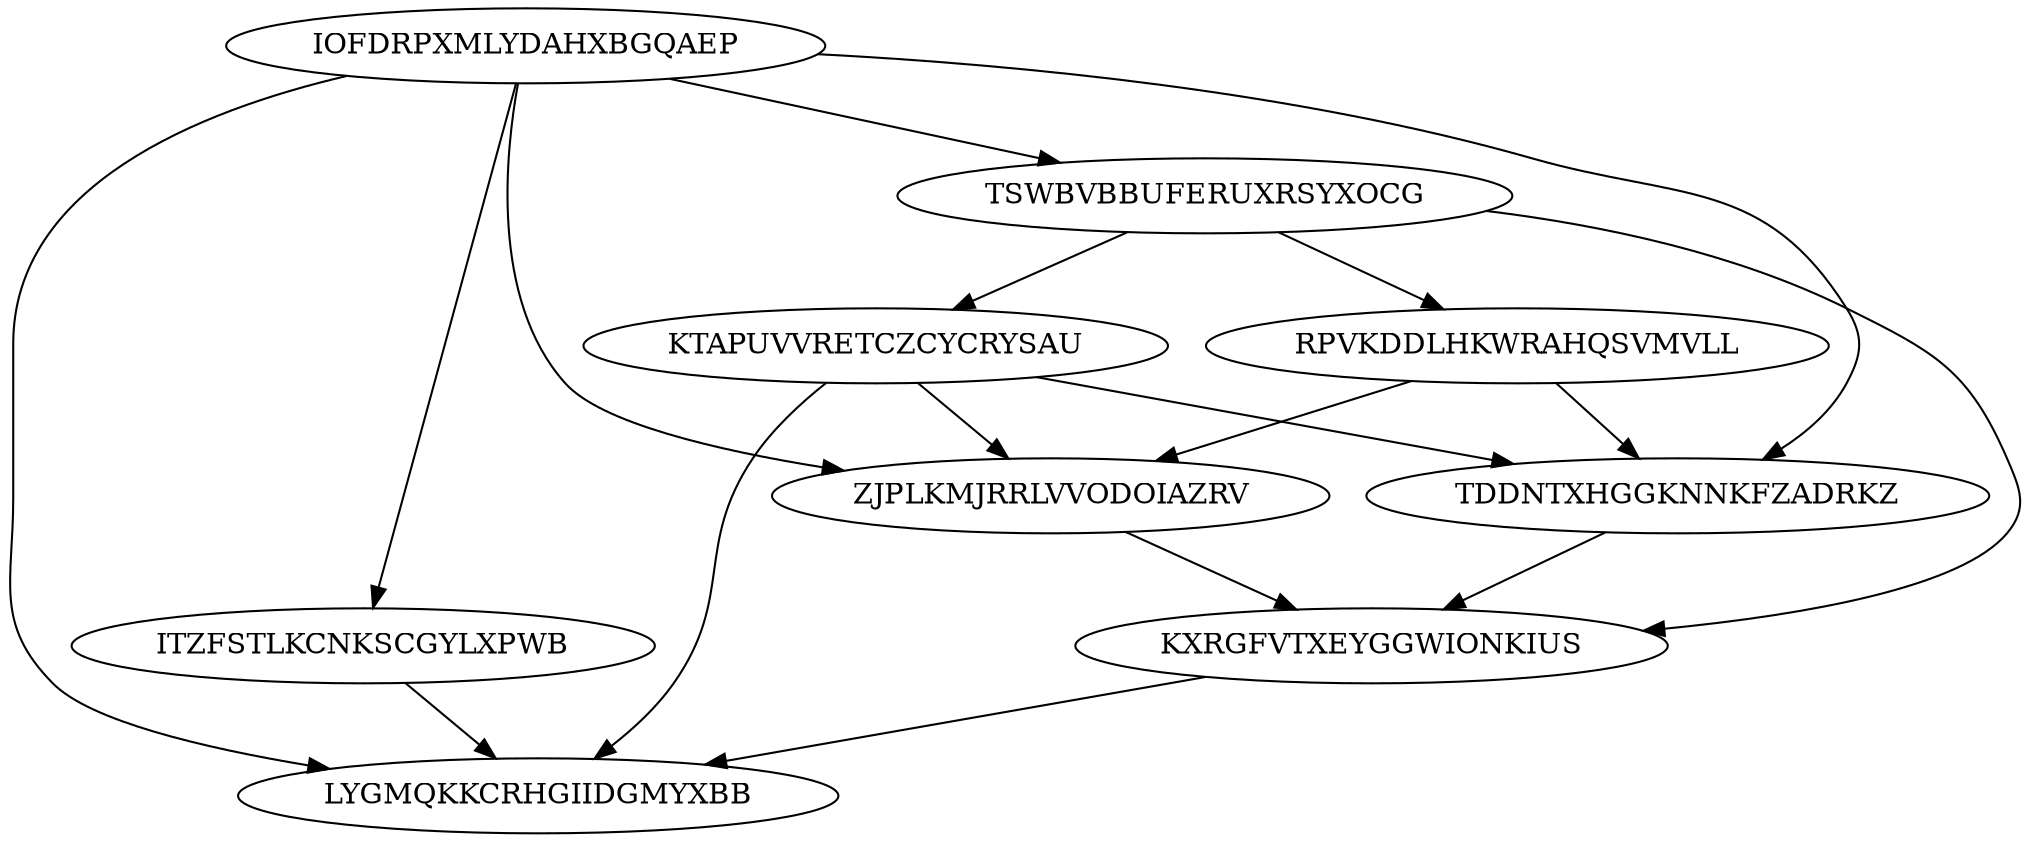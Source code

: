 digraph N9M17 {
	IOFDRPXMLYDAHXBGQAEP	[Weight=16];
	TSWBVBBUFERUXRSYXOCG	[Weight=20];
	ITZFSTLKCNKSCGYLXPWB	[Weight=11];
	RPVKDDLHKWRAHQSVMVLL	[Weight=10];
	KTAPUVVRETCZCYCRYSAU	[Weight=17];
	ZJPLKMJRRLVVODOIAZRV	[Weight=17];
	TDDNTXHGGKNNKFZADRKZ	[Weight=10];
	KXRGFVTXEYGGWIONKIUS	[Weight=20];
	LYGMQKKCRHGIIDGMYXBB	[Weight=13];
	KXRGFVTXEYGGWIONKIUS -> LYGMQKKCRHGIIDGMYXBB [Weight=20];
	IOFDRPXMLYDAHXBGQAEP -> ITZFSTLKCNKSCGYLXPWB [Weight=20];
	KTAPUVVRETCZCYCRYSAU -> TDDNTXHGGKNNKFZADRKZ [Weight=13];
	KTAPUVVRETCZCYCRYSAU -> ZJPLKMJRRLVVODOIAZRV [Weight=19];
	IOFDRPXMLYDAHXBGQAEP -> TDDNTXHGGKNNKFZADRKZ [Weight=12];
	ZJPLKMJRRLVVODOIAZRV -> KXRGFVTXEYGGWIONKIUS [Weight=18];
	IOFDRPXMLYDAHXBGQAEP -> ZJPLKMJRRLVVODOIAZRV [Weight=11];
	KTAPUVVRETCZCYCRYSAU -> LYGMQKKCRHGIIDGMYXBB [Weight=19];
	TSWBVBBUFERUXRSYXOCG -> RPVKDDLHKWRAHQSVMVLL [Weight=19];
	TSWBVBBUFERUXRSYXOCG -> KXRGFVTXEYGGWIONKIUS [Weight=11];
	RPVKDDLHKWRAHQSVMVLL -> TDDNTXHGGKNNKFZADRKZ [Weight=17];
	ITZFSTLKCNKSCGYLXPWB -> LYGMQKKCRHGIIDGMYXBB [Weight=20];
	IOFDRPXMLYDAHXBGQAEP -> TSWBVBBUFERUXRSYXOCG [Weight=15];
	TDDNTXHGGKNNKFZADRKZ -> KXRGFVTXEYGGWIONKIUS [Weight=14];
	IOFDRPXMLYDAHXBGQAEP -> LYGMQKKCRHGIIDGMYXBB [Weight=11];
	RPVKDDLHKWRAHQSVMVLL -> ZJPLKMJRRLVVODOIAZRV [Weight=10];
	TSWBVBBUFERUXRSYXOCG -> KTAPUVVRETCZCYCRYSAU [Weight=18];
}
